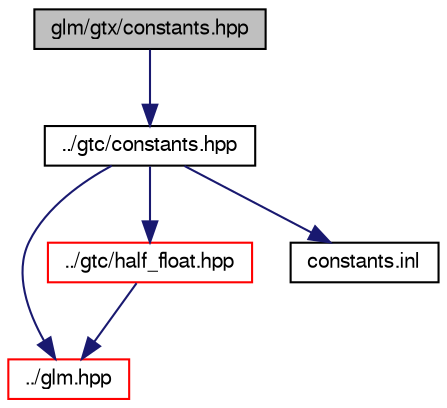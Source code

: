 digraph "glm/gtx/constants.hpp"
{
  edge [fontname="FreeSans",fontsize="10",labelfontname="FreeSans",labelfontsize="10"];
  node [fontname="FreeSans",fontsize="10",shape=record];
  Node1 [label="glm/gtx/constants.hpp",height=0.2,width=0.4,color="black", fillcolor="grey75", style="filled" fontcolor="black"];
  Node1 -> Node2 [color="midnightblue",fontsize="10",style="solid",fontname="FreeSans"];
  Node2 [label="../gtc/constants.hpp",height=0.2,width=0.4,color="black", fillcolor="white", style="filled",URL="$d7/de3/gtc_2constants_8hpp.html"];
  Node2 -> Node3 [color="midnightblue",fontsize="10",style="solid",fontname="FreeSans"];
  Node3 [label="../glm.hpp",height=0.2,width=0.4,color="red", fillcolor="white", style="filled",URL="$da/d21/glm_8hpp.html"];
  Node2 -> Node4 [color="midnightblue",fontsize="10",style="solid",fontname="FreeSans"];
  Node4 [label="../gtc/half_float.hpp",height=0.2,width=0.4,color="red", fillcolor="white", style="filled",URL="$d4/dbb/half__float_8hpp.html"];
  Node4 -> Node3 [color="midnightblue",fontsize="10",style="solid",fontname="FreeSans"];
  Node2 -> Node5 [color="midnightblue",fontsize="10",style="solid",fontname="FreeSans"];
  Node5 [label="constants.inl",height=0.2,width=0.4,color="black", fillcolor="white", style="filled",URL="$d6/d88/constants_8inl.html"];
}
